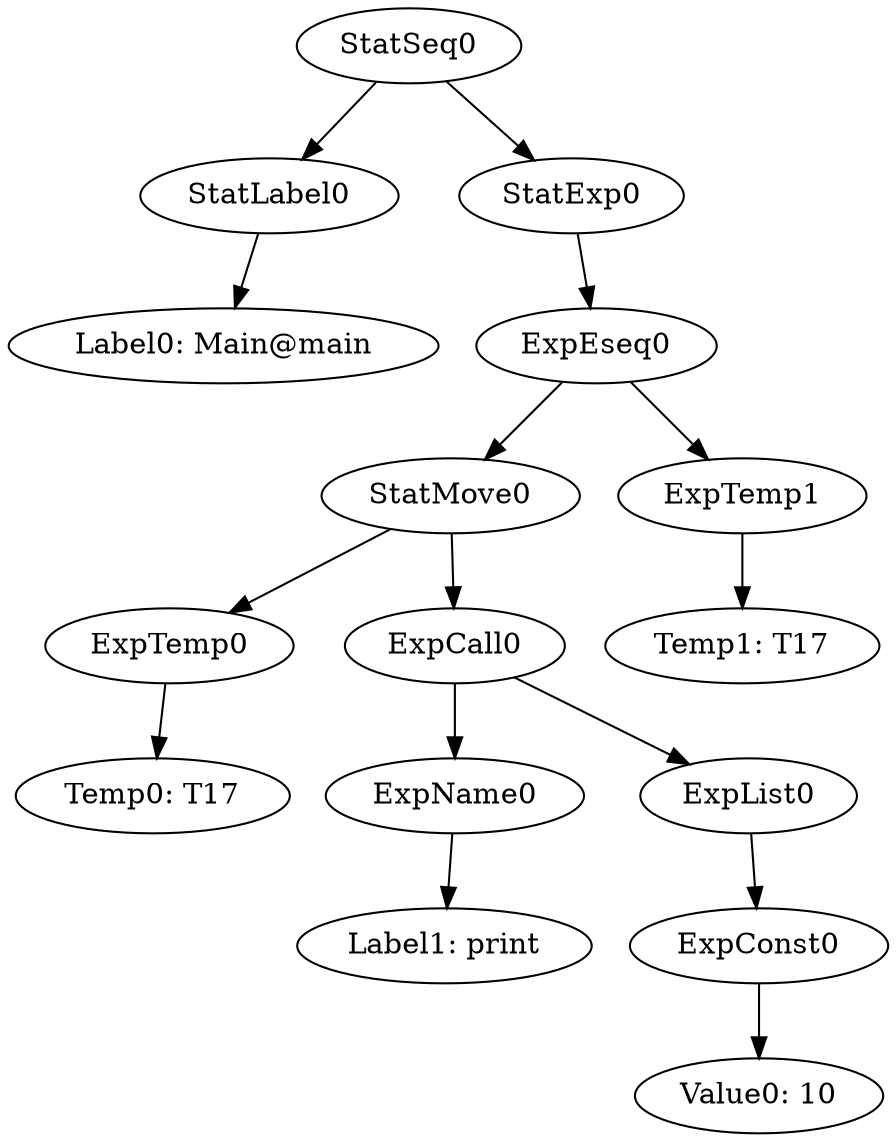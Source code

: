 digraph {
	ordering = out;
	StatMove0 -> ExpTemp0;
	StatMove0 -> ExpCall0;
	StatExp0 -> ExpEseq0;
	ExpTemp0 -> "Temp0: T17";
	StatSeq0 -> StatLabel0;
	StatSeq0 -> StatExp0;
	StatLabel0 -> "Label0: Main@main";
	ExpConst0 -> "Value0: 10";
	ExpName0 -> "Label1: print";
	ExpCall0 -> ExpName0;
	ExpCall0 -> ExpList0;
	ExpList0 -> ExpConst0;
	ExpEseq0 -> StatMove0;
	ExpEseq0 -> ExpTemp1;
	ExpTemp1 -> "Temp1: T17";
}

